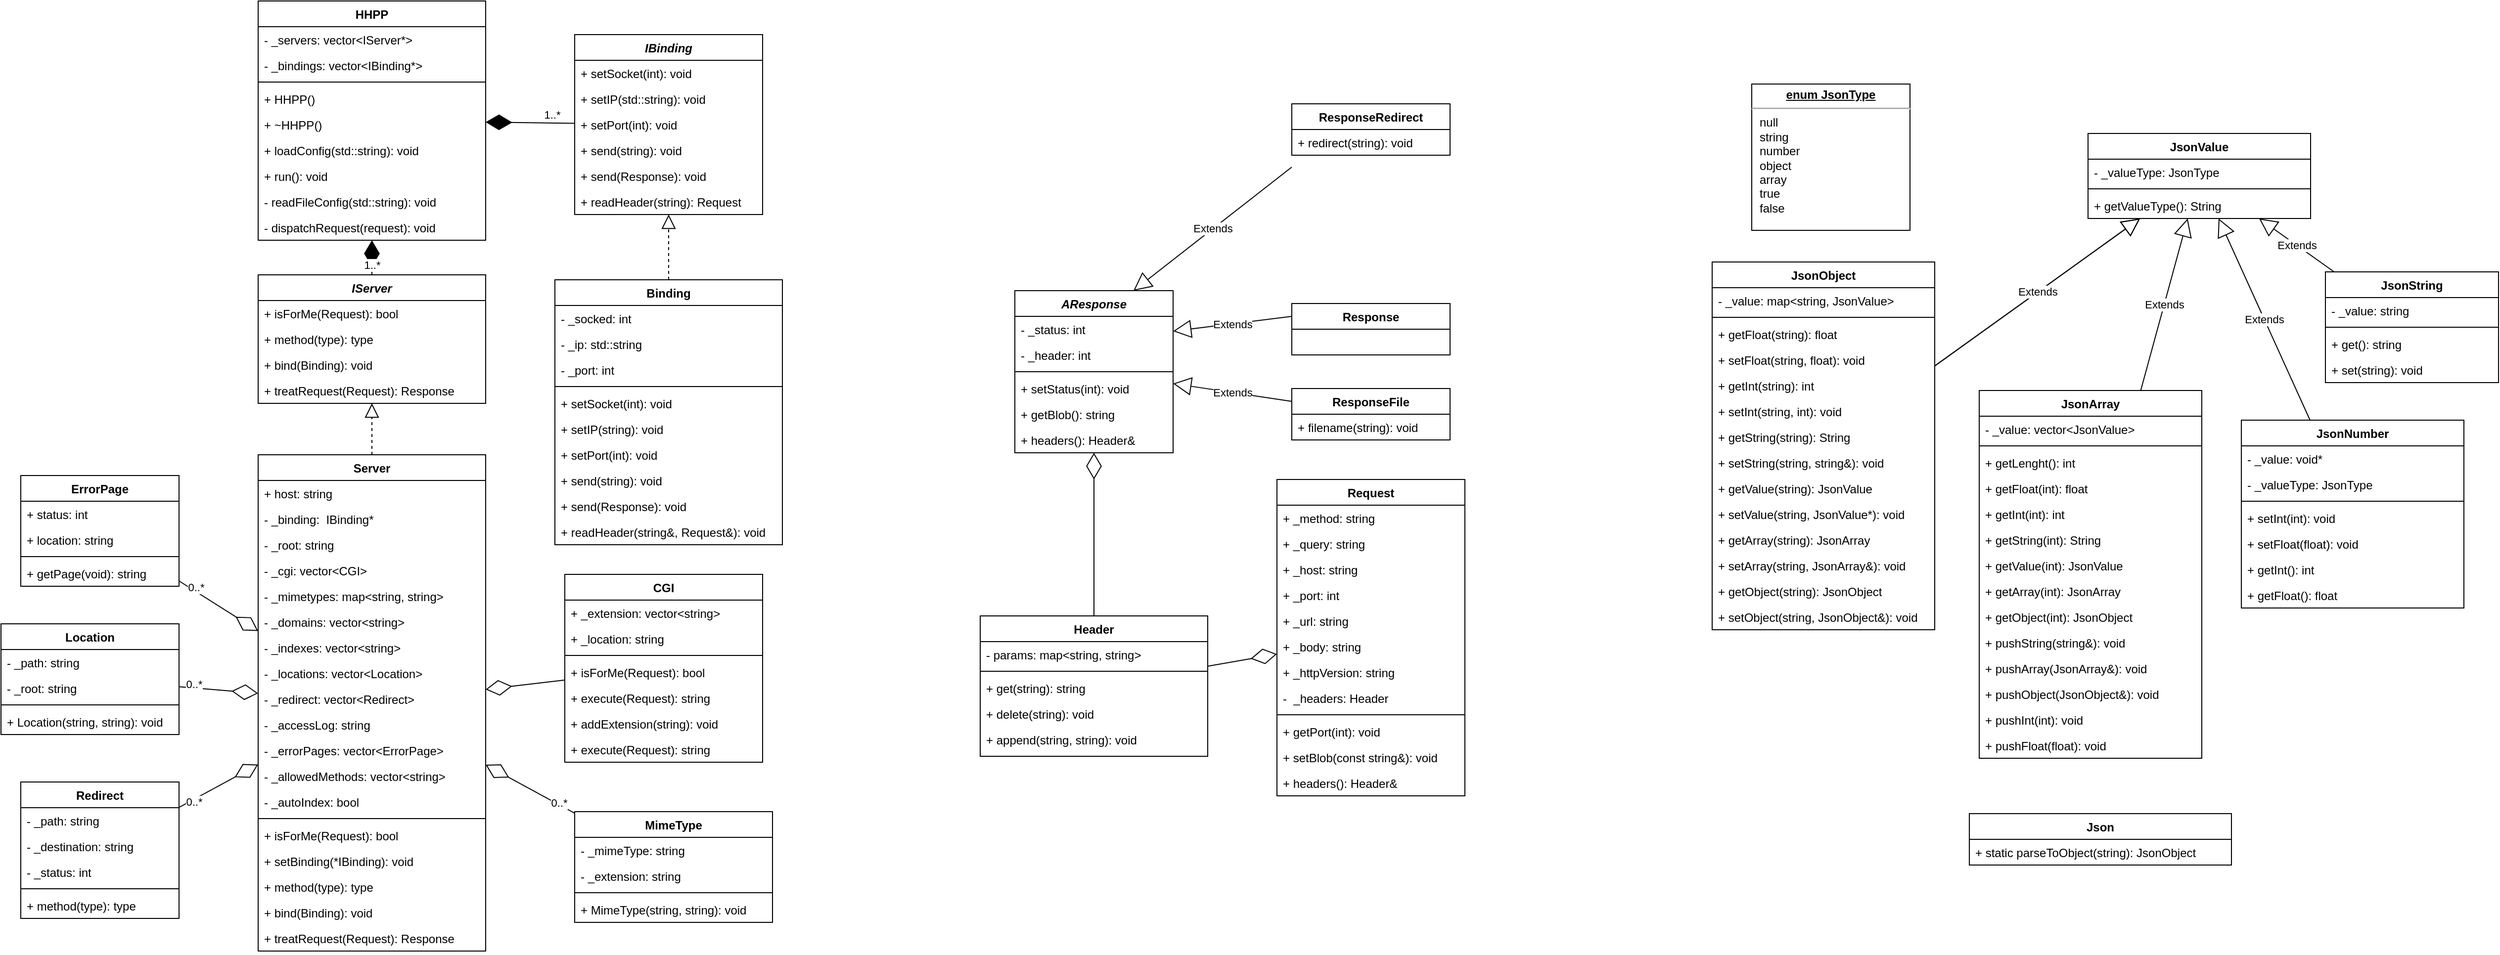 <mxfile version="20.5.3" type="embed"><diagram id="HrwDyQjONiFkZvDO85J4" name="Page-1"><mxGraphModel dx="692" dy="797" grid="1" gridSize="10" guides="1" tooltips="1" connect="1" arrows="1" fold="1" page="1" pageScale="1" pageWidth="850" pageHeight="1100" math="0" shadow="0"><root><mxCell id="0"/><mxCell id="1" parent="0"/><mxCell id="11" value="Request" style="swimlane;fontStyle=1;align=center;verticalAlign=top;childLayout=stackLayout;horizontal=1;startSize=26;horizontalStack=0;resizeParent=1;resizeParentMax=0;resizeLast=0;collapsible=1;marginBottom=0;" parent="1" vertex="1"><mxGeometry x="1300" y="540" width="190" height="320" as="geometry"/></mxCell><mxCell id="12" value="+ _method: string" style="text;strokeColor=none;fillColor=none;align=left;verticalAlign=top;spacingLeft=4;spacingRight=4;overflow=hidden;rotatable=0;points=[[0,0.5],[1,0.5]];portConstraint=eastwest;" parent="11" vertex="1"><mxGeometry y="26" width="190" height="26" as="geometry"/></mxCell><mxCell id="57" value="+ _query: string" style="text;strokeColor=none;fillColor=none;align=left;verticalAlign=top;spacingLeft=4;spacingRight=4;overflow=hidden;rotatable=0;points=[[0,0.5],[1,0.5]];portConstraint=eastwest;" parent="11" vertex="1"><mxGeometry y="52" width="190" height="26" as="geometry"/></mxCell><mxCell id="52" value="+ _host: string" style="text;strokeColor=none;fillColor=none;align=left;verticalAlign=top;spacingLeft=4;spacingRight=4;overflow=hidden;rotatable=0;points=[[0,0.5],[1,0.5]];portConstraint=eastwest;" parent="11" vertex="1"><mxGeometry y="78" width="190" height="26" as="geometry"/></mxCell><mxCell id="55" value="+ _port: int" style="text;strokeColor=none;fillColor=none;align=left;verticalAlign=top;spacingLeft=4;spacingRight=4;overflow=hidden;rotatable=0;points=[[0,0.5],[1,0.5]];portConstraint=eastwest;" parent="11" vertex="1"><mxGeometry y="104" width="190" height="26" as="geometry"/></mxCell><mxCell id="16" value="+ _url: string" style="text;strokeColor=none;fillColor=none;align=left;verticalAlign=top;spacingLeft=4;spacingRight=4;overflow=hidden;rotatable=0;points=[[0,0.5],[1,0.5]];portConstraint=eastwest;" parent="11" vertex="1"><mxGeometry y="130" width="190" height="26" as="geometry"/></mxCell><mxCell id="17" value="+ _body: string" style="text;strokeColor=none;fillColor=none;align=left;verticalAlign=top;spacingLeft=4;spacingRight=4;overflow=hidden;rotatable=0;points=[[0,0.5],[1,0.5]];portConstraint=eastwest;" parent="11" vertex="1"><mxGeometry y="156" width="190" height="26" as="geometry"/></mxCell><mxCell id="18" value="+ _httpVersion: string" style="text;strokeColor=none;fillColor=none;align=left;verticalAlign=top;spacingLeft=4;spacingRight=4;overflow=hidden;rotatable=0;points=[[0,0.5],[1,0.5]];portConstraint=eastwest;" parent="11" vertex="1"><mxGeometry y="182" width="190" height="26" as="geometry"/></mxCell><mxCell id="53" value="-  _headers: Header" style="text;strokeColor=none;fillColor=none;align=left;verticalAlign=top;spacingLeft=4;spacingRight=4;overflow=hidden;rotatable=0;points=[[0,0.5],[1,0.5]];portConstraint=eastwest;" parent="11" vertex="1"><mxGeometry y="208" width="190" height="26" as="geometry"/></mxCell><mxCell id="13" value="" style="line;strokeWidth=1;fillColor=none;align=left;verticalAlign=middle;spacingTop=-1;spacingLeft=3;spacingRight=3;rotatable=0;labelPosition=right;points=[];portConstraint=eastwest;" parent="11" vertex="1"><mxGeometry y="234" width="190" height="8" as="geometry"/></mxCell><mxCell id="185" value="+ getPort(int): void" style="text;strokeColor=none;fillColor=none;align=left;verticalAlign=top;spacingLeft=4;spacingRight=4;overflow=hidden;rotatable=0;points=[[0,0.5],[1,0.5]];portConstraint=eastwest;" parent="11" vertex="1"><mxGeometry y="242" width="190" height="26" as="geometry"/></mxCell><mxCell id="14" value="+ setBlob(const string&amp;): void" style="text;strokeColor=none;fillColor=none;align=left;verticalAlign=top;spacingLeft=4;spacingRight=4;overflow=hidden;rotatable=0;points=[[0,0.5],[1,0.5]];portConstraint=eastwest;" parent="11" vertex="1"><mxGeometry y="268" width="190" height="26" as="geometry"/></mxCell><mxCell id="23" value="+ headers(): Header&amp;" style="text;strokeColor=none;fillColor=none;align=left;verticalAlign=top;spacingLeft=4;spacingRight=4;overflow=hidden;rotatable=0;points=[[0,0.5],[1,0.5]];portConstraint=eastwest;" parent="11" vertex="1"><mxGeometry y="294" width="190" height="26" as="geometry"/></mxCell><mxCell id="19" value="Header" style="swimlane;fontStyle=1;align=center;verticalAlign=top;childLayout=stackLayout;horizontal=1;startSize=26;horizontalStack=0;resizeParent=1;resizeParentMax=0;resizeLast=0;collapsible=1;marginBottom=0;" parent="1" vertex="1"><mxGeometry x="1000" y="678" width="230" height="142" as="geometry"/></mxCell><mxCell id="50" value="- params: map&lt;string, string&gt;" style="text;strokeColor=none;fillColor=none;align=left;verticalAlign=top;spacingLeft=4;spacingRight=4;overflow=hidden;rotatable=0;points=[[0,0.5],[1,0.5]];portConstraint=eastwest;" parent="19" vertex="1"><mxGeometry y="26" width="230" height="26" as="geometry"/></mxCell><mxCell id="49" value="" style="line;strokeWidth=1;fillColor=none;align=left;verticalAlign=middle;spacingTop=-1;spacingLeft=3;spacingRight=3;rotatable=0;labelPosition=right;points=[];portConstraint=eastwest;" parent="19" vertex="1"><mxGeometry y="52" width="230" height="8" as="geometry"/></mxCell><mxCell id="22" value="+ get(string): string" style="text;strokeColor=none;fillColor=none;align=left;verticalAlign=top;spacingLeft=4;spacingRight=4;overflow=hidden;rotatable=0;points=[[0,0.5],[1,0.5]];portConstraint=eastwest;" parent="19" vertex="1"><mxGeometry y="60" width="230" height="26" as="geometry"/></mxCell><mxCell id="26" value="+ delete(string): void" style="text;strokeColor=none;fillColor=none;align=left;verticalAlign=top;spacingLeft=4;spacingRight=4;overflow=hidden;rotatable=0;points=[[0,0.5],[1,0.5]];portConstraint=eastwest;" parent="19" vertex="1"><mxGeometry y="86" width="230" height="26" as="geometry"/></mxCell><mxCell id="24" value="+ append(string, string): void" style="text;strokeColor=none;fillColor=none;align=left;verticalAlign=top;spacingLeft=4;spacingRight=4;overflow=hidden;rotatable=0;points=[[0,0.5],[1,0.5]];portConstraint=eastwest;" parent="19" vertex="1"><mxGeometry y="112" width="230" height="30" as="geometry"/></mxCell><mxCell id="28" value="AResponse" style="swimlane;fontStyle=3;align=center;verticalAlign=top;childLayout=stackLayout;horizontal=1;startSize=26;horizontalStack=0;resizeParent=1;resizeParentMax=0;resizeLast=0;collapsible=1;marginBottom=0;" parent="1" vertex="1"><mxGeometry x="1035" y="349" width="160" height="164" as="geometry"/></mxCell><mxCell id="29" value="- _status: int" style="text;strokeColor=none;fillColor=none;align=left;verticalAlign=top;spacingLeft=4;spacingRight=4;overflow=hidden;rotatable=0;points=[[0,0.5],[1,0.5]];portConstraint=eastwest;" parent="28" vertex="1"><mxGeometry y="26" width="160" height="26" as="geometry"/></mxCell><mxCell id="177" value="- _header: int" style="text;strokeColor=none;fillColor=none;align=left;verticalAlign=top;spacingLeft=4;spacingRight=4;overflow=hidden;rotatable=0;points=[[0,0.5],[1,0.5]];portConstraint=eastwest;" parent="28" vertex="1"><mxGeometry y="52" width="160" height="26" as="geometry"/></mxCell><mxCell id="30" value="" style="line;strokeWidth=1;fillColor=none;align=left;verticalAlign=middle;spacingTop=-1;spacingLeft=3;spacingRight=3;rotatable=0;labelPosition=right;points=[];portConstraint=eastwest;" parent="28" vertex="1"><mxGeometry y="78" width="160" height="8" as="geometry"/></mxCell><mxCell id="67" value="+ setStatus(int): void" style="text;strokeColor=none;fillColor=none;align=left;verticalAlign=top;spacingLeft=4;spacingRight=4;overflow=hidden;rotatable=0;points=[[0,0.5],[1,0.5]];portConstraint=eastwest;" parent="28" vertex="1"><mxGeometry y="86" width="160" height="26" as="geometry"/></mxCell><mxCell id="68" value="+ getBlob(): string" style="text;strokeColor=none;fillColor=none;align=left;verticalAlign=top;spacingLeft=4;spacingRight=4;overflow=hidden;rotatable=0;points=[[0,0.5],[1,0.5]];portConstraint=eastwest;" parent="28" vertex="1"><mxGeometry y="112" width="160" height="26" as="geometry"/></mxCell><mxCell id="72" value="+ headers(): Header&amp;" style="text;strokeColor=none;fillColor=none;align=left;verticalAlign=top;spacingLeft=4;spacingRight=4;overflow=hidden;rotatable=0;points=[[0,0.5],[1,0.5]];portConstraint=eastwest;" parent="28" vertex="1"><mxGeometry y="138" width="160" height="26" as="geometry"/></mxCell><mxCell id="36" value="Server" style="swimlane;fontStyle=1;align=center;verticalAlign=top;childLayout=stackLayout;horizontal=1;startSize=26;horizontalStack=0;resizeParent=1;resizeParentMax=0;resizeLast=0;collapsible=1;marginBottom=0;" parent="1" vertex="1"><mxGeometry x="270" y="515" width="230" height="502" as="geometry"/></mxCell><mxCell id="37" value="+ host: string" style="text;strokeColor=none;fillColor=none;align=left;verticalAlign=top;spacingLeft=4;spacingRight=4;overflow=hidden;rotatable=0;points=[[0,0.5],[1,0.5]];portConstraint=eastwest;" parent="36" vertex="1"><mxGeometry y="26" width="230" height="26" as="geometry"/></mxCell><mxCell id="41" value="- _binding:  IBinding*" style="text;strokeColor=none;fillColor=none;align=left;verticalAlign=top;spacingLeft=4;spacingRight=4;overflow=hidden;rotatable=0;points=[[0,0.5],[1,0.5]];portConstraint=eastwest;" parent="36" vertex="1"><mxGeometry y="52" width="230" height="26" as="geometry"/></mxCell><mxCell id="56" value="- _root: string" style="text;strokeColor=none;fillColor=none;align=left;verticalAlign=top;spacingLeft=4;spacingRight=4;overflow=hidden;rotatable=0;points=[[0,0.5],[1,0.5]];portConstraint=eastwest;" parent="36" vertex="1"><mxGeometry y="78" width="230" height="26" as="geometry"/></mxCell><mxCell id="62" value="- _cgi: vector&lt;CGI&gt;" style="text;strokeColor=none;fillColor=none;align=left;verticalAlign=top;spacingLeft=4;spacingRight=4;overflow=hidden;rotatable=0;points=[[0,0.5],[1,0.5]];portConstraint=eastwest;" parent="36" vertex="1"><mxGeometry y="104" width="230" height="26" as="geometry"/></mxCell><mxCell id="64" value="- _mimetypes: map&lt;string, string&gt;" style="text;strokeColor=none;fillColor=none;align=left;verticalAlign=top;spacingLeft=4;spacingRight=4;overflow=hidden;rotatable=0;points=[[0,0.5],[1,0.5]];portConstraint=eastwest;" parent="36" vertex="1"><mxGeometry y="130" width="230" height="26" as="geometry"/></mxCell><mxCell id="129" value="- _domains: vector&lt;string&gt;" style="text;strokeColor=none;fillColor=none;align=left;verticalAlign=top;spacingLeft=4;spacingRight=4;overflow=hidden;rotatable=0;points=[[0,0.5],[1,0.5]];portConstraint=eastwest;" parent="36" vertex="1"><mxGeometry y="156" width="230" height="26" as="geometry"/></mxCell><mxCell id="65" value="- _indexes: vector&lt;string&gt;" style="text;strokeColor=none;fillColor=none;align=left;verticalAlign=top;spacingLeft=4;spacingRight=4;overflow=hidden;rotatable=0;points=[[0,0.5],[1,0.5]];portConstraint=eastwest;" parent="36" vertex="1"><mxGeometry y="182" width="230" height="26" as="geometry"/></mxCell><mxCell id="145" value="- _locations: vector&lt;Location&gt;" style="text;strokeColor=none;fillColor=none;align=left;verticalAlign=top;spacingLeft=4;spacingRight=4;overflow=hidden;rotatable=0;points=[[0,0.5],[1,0.5]];portConstraint=eastwest;" parent="36" vertex="1"><mxGeometry y="208" width="230" height="26" as="geometry"/></mxCell><mxCell id="154" value="- _redirect: vector&lt;Redirect&gt;" style="text;strokeColor=none;fillColor=none;align=left;verticalAlign=top;spacingLeft=4;spacingRight=4;overflow=hidden;rotatable=0;points=[[0,0.5],[1,0.5]];portConstraint=eastwest;" parent="36" vertex="1"><mxGeometry y="234" width="230" height="26" as="geometry"/></mxCell><mxCell id="157" value="- _accessLog: string" style="text;strokeColor=none;fillColor=none;align=left;verticalAlign=top;spacingLeft=4;spacingRight=4;overflow=hidden;rotatable=0;points=[[0,0.5],[1,0.5]];portConstraint=eastwest;" parent="36" vertex="1"><mxGeometry y="260" width="230" height="26" as="geometry"/></mxCell><mxCell id="164" value="- _errorPages: vector&lt;ErrorPage&gt;" style="text;strokeColor=none;fillColor=none;align=left;verticalAlign=top;spacingLeft=4;spacingRight=4;overflow=hidden;rotatable=0;points=[[0,0.5],[1,0.5]];portConstraint=eastwest;" parent="36" vertex="1"><mxGeometry y="286" width="230" height="26" as="geometry"/></mxCell><mxCell id="321" value="- _allowedMethods: vector&lt;string&gt;" style="text;strokeColor=none;fillColor=none;align=left;verticalAlign=top;spacingLeft=4;spacingRight=4;overflow=hidden;rotatable=0;points=[[0,0.5],[1,0.5]];portConstraint=eastwest;" parent="36" vertex="1"><mxGeometry y="312" width="230" height="26" as="geometry"/></mxCell><mxCell id="167" value="- _autoIndex: bool" style="text;strokeColor=none;fillColor=none;align=left;verticalAlign=top;spacingLeft=4;spacingRight=4;overflow=hidden;rotatable=0;points=[[0,0.5],[1,0.5]];portConstraint=eastwest;" parent="36" vertex="1"><mxGeometry y="338" width="230" height="26" as="geometry"/></mxCell><mxCell id="38" value="" style="line;strokeWidth=1;fillColor=none;align=left;verticalAlign=middle;spacingTop=-1;spacingLeft=3;spacingRight=3;rotatable=0;labelPosition=right;points=[];portConstraint=eastwest;" parent="36" vertex="1"><mxGeometry y="364" width="230" height="8" as="geometry"/></mxCell><mxCell id="39" value="+ isForMe(Request): bool" style="text;strokeColor=none;fillColor=none;align=left;verticalAlign=top;spacingLeft=4;spacingRight=4;overflow=hidden;rotatable=0;points=[[0,0.5],[1,0.5]];portConstraint=eastwest;" parent="36" vertex="1"><mxGeometry y="372" width="230" height="26" as="geometry"/></mxCell><mxCell id="139" value="+ setBinding(*IBinding): void" style="text;strokeColor=none;fillColor=none;align=left;verticalAlign=top;spacingLeft=4;spacingRight=4;overflow=hidden;rotatable=0;points=[[0,0.5],[1,0.5]];portConstraint=eastwest;" parent="36" vertex="1"><mxGeometry y="398" width="230" height="26" as="geometry"/></mxCell><mxCell id="66" value="+ method(type): type" style="text;strokeColor=none;fillColor=none;align=left;verticalAlign=top;spacingLeft=4;spacingRight=4;overflow=hidden;rotatable=0;points=[[0,0.5],[1,0.5]];portConstraint=eastwest;" parent="36" vertex="1"><mxGeometry y="424" width="230" height="26" as="geometry"/></mxCell><mxCell id="46" value="+ bind(Binding): void" style="text;strokeColor=none;fillColor=none;align=left;verticalAlign=top;spacingLeft=4;spacingRight=4;overflow=hidden;rotatable=0;points=[[0,0.5],[1,0.5]];portConstraint=eastwest;" parent="36" vertex="1"><mxGeometry y="450" width="230" height="26" as="geometry"/></mxCell><mxCell id="69" value="+ treatRequest(Request): Response" style="text;strokeColor=none;fillColor=none;align=left;verticalAlign=top;spacingLeft=4;spacingRight=4;overflow=hidden;rotatable=0;points=[[0,0.5],[1,0.5]];portConstraint=eastwest;" parent="36" vertex="1"><mxGeometry y="476" width="230" height="26" as="geometry"/></mxCell><mxCell id="58" value="CGI" style="swimlane;fontStyle=1;align=center;verticalAlign=top;childLayout=stackLayout;horizontal=1;startSize=26;horizontalStack=0;resizeParent=1;resizeParentMax=0;resizeLast=0;collapsible=1;marginBottom=0;" parent="1" vertex="1"><mxGeometry x="580" y="636" width="200" height="190" as="geometry"/></mxCell><mxCell id="59" value="+ _extension: vector&lt;string&gt;" style="text;strokeColor=none;fillColor=none;align=left;verticalAlign=top;spacingLeft=4;spacingRight=4;overflow=hidden;rotatable=0;points=[[0,0.5],[1,0.5]];portConstraint=eastwest;" parent="58" vertex="1"><mxGeometry y="26" width="200" height="26" as="geometry"/></mxCell><mxCell id="63" value="+ _location: string" style="text;strokeColor=none;fillColor=none;align=left;verticalAlign=top;spacingLeft=4;spacingRight=4;overflow=hidden;rotatable=0;points=[[0,0.5],[1,0.5]];portConstraint=eastwest;" parent="58" vertex="1"><mxGeometry y="52" width="200" height="26" as="geometry"/></mxCell><mxCell id="60" value="" style="line;strokeWidth=1;fillColor=none;align=left;verticalAlign=middle;spacingTop=-1;spacingLeft=3;spacingRight=3;rotatable=0;labelPosition=right;points=[];portConstraint=eastwest;" parent="58" vertex="1"><mxGeometry y="78" width="200" height="8" as="geometry"/></mxCell><mxCell id="61" value="+ isForMe(Request): bool" style="text;strokeColor=none;fillColor=none;align=left;verticalAlign=top;spacingLeft=4;spacingRight=4;overflow=hidden;rotatable=0;points=[[0,0.5],[1,0.5]];portConstraint=eastwest;" parent="58" vertex="1"><mxGeometry y="86" width="200" height="26" as="geometry"/></mxCell><mxCell id="138" value="+ execute(Request): string" style="text;strokeColor=none;fillColor=none;align=left;verticalAlign=top;spacingLeft=4;spacingRight=4;overflow=hidden;rotatable=0;points=[[0,0.5],[1,0.5]];portConstraint=eastwest;" parent="58" vertex="1"><mxGeometry y="112" width="200" height="26" as="geometry"/></mxCell><mxCell id="136" value="+ addExtension(string): void" style="text;strokeColor=none;fillColor=none;align=left;verticalAlign=top;spacingLeft=4;spacingRight=4;overflow=hidden;rotatable=0;points=[[0,0.5],[1,0.5]];portConstraint=eastwest;" parent="58" vertex="1"><mxGeometry y="138" width="200" height="26" as="geometry"/></mxCell><mxCell id="137" value="+ execute(Request): string" style="text;strokeColor=none;fillColor=none;align=left;verticalAlign=top;spacingLeft=4;spacingRight=4;overflow=hidden;rotatable=0;points=[[0,0.5],[1,0.5]];portConstraint=eastwest;" parent="58" vertex="1"><mxGeometry y="164" width="200" height="26" as="geometry"/></mxCell><mxCell id="77" value="IBinding" style="swimlane;fontStyle=3;align=center;verticalAlign=top;childLayout=stackLayout;horizontal=1;startSize=26;horizontalStack=0;resizeParent=1;resizeParentMax=0;resizeLast=0;collapsible=1;marginBottom=0;" parent="1" vertex="1"><mxGeometry x="590" y="90" width="190" height="182" as="geometry"/></mxCell><mxCell id="80" value="+ setSocket(int): void" style="text;strokeColor=none;fillColor=none;align=left;verticalAlign=top;spacingLeft=4;spacingRight=4;overflow=hidden;rotatable=0;points=[[0,0.5],[1,0.5]];portConstraint=eastwest;" parent="77" vertex="1"><mxGeometry y="26" width="190" height="26" as="geometry"/></mxCell><mxCell id="122" value="+ setIP(std::string): void" style="text;strokeColor=none;fillColor=none;align=left;verticalAlign=top;spacingLeft=4;spacingRight=4;overflow=hidden;rotatable=0;points=[[0,0.5],[1,0.5]];portConstraint=eastwest;" parent="77" vertex="1"><mxGeometry y="52" width="190" height="26" as="geometry"/></mxCell><mxCell id="123" value="+ setPort(int): void" style="text;strokeColor=none;fillColor=none;align=left;verticalAlign=top;spacingLeft=4;spacingRight=4;overflow=hidden;rotatable=0;points=[[0,0.5],[1,0.5]];portConstraint=eastwest;" parent="77" vertex="1"><mxGeometry y="78" width="190" height="26" as="geometry"/></mxCell><mxCell id="131" value="+ send(string): void" style="text;strokeColor=none;fillColor=none;align=left;verticalAlign=top;spacingLeft=4;spacingRight=4;overflow=hidden;rotatable=0;points=[[0,0.5],[1,0.5]];portConstraint=eastwest;" parent="77" vertex="1"><mxGeometry y="104" width="190" height="26" as="geometry"/></mxCell><mxCell id="134" value="+ send(Response): void" style="text;strokeColor=none;fillColor=none;align=left;verticalAlign=top;spacingLeft=4;spacingRight=4;overflow=hidden;rotatable=0;points=[[0,0.5],[1,0.5]];portConstraint=eastwest;" parent="77" vertex="1"><mxGeometry y="130" width="190" height="26" as="geometry"/></mxCell><mxCell id="132" value="+ readHeader(string): Request" style="text;strokeColor=none;fillColor=none;align=left;verticalAlign=top;spacingLeft=4;spacingRight=4;overflow=hidden;rotatable=0;points=[[0,0.5],[1,0.5]];portConstraint=eastwest;" parent="77" vertex="1"><mxGeometry y="156" width="190" height="26" as="geometry"/></mxCell><mxCell id="81" value="HHPP" style="swimlane;fontStyle=1;align=center;verticalAlign=top;childLayout=stackLayout;horizontal=1;startSize=26;horizontalStack=0;resizeParent=1;resizeParentMax=0;resizeLast=0;collapsible=1;marginBottom=0;" parent="1" vertex="1"><mxGeometry x="270" y="56" width="230" height="242" as="geometry"/></mxCell><mxCell id="82" value="- _servers: vector&lt;IServer*&gt;" style="text;strokeColor=none;fillColor=none;align=left;verticalAlign=top;spacingLeft=4;spacingRight=4;overflow=hidden;rotatable=0;points=[[0,0.5],[1,0.5]];portConstraint=eastwest;" parent="81" vertex="1"><mxGeometry y="26" width="230" height="26" as="geometry"/></mxCell><mxCell id="86" value="- _bindings: vector&lt;IBinding*&gt;" style="text;strokeColor=none;fillColor=none;align=left;verticalAlign=top;spacingLeft=4;spacingRight=4;overflow=hidden;rotatable=0;points=[[0,0.5],[1,0.5]];portConstraint=eastwest;" parent="81" vertex="1"><mxGeometry y="52" width="230" height="26" as="geometry"/></mxCell><mxCell id="83" value="" style="line;strokeWidth=1;fillColor=none;align=left;verticalAlign=middle;spacingTop=-1;spacingLeft=3;spacingRight=3;rotatable=0;labelPosition=right;points=[];portConstraint=eastwest;" parent="81" vertex="1"><mxGeometry y="78" width="230" height="8" as="geometry"/></mxCell><mxCell id="323" value="+ HHPP()" style="text;strokeColor=none;fillColor=none;align=left;verticalAlign=top;spacingLeft=4;spacingRight=4;overflow=hidden;rotatable=0;points=[[0,0.5],[1,0.5]];portConstraint=eastwest;" vertex="1" parent="81"><mxGeometry y="86" width="230" height="26" as="geometry"/></mxCell><mxCell id="322" value="+ ~HHPP()" style="text;strokeColor=none;fillColor=none;align=left;verticalAlign=top;spacingLeft=4;spacingRight=4;overflow=hidden;rotatable=0;points=[[0,0.5],[1,0.5]];portConstraint=eastwest;" vertex="1" parent="81"><mxGeometry y="112" width="230" height="26" as="geometry"/></mxCell><mxCell id="84" value="+ loadConfig(std::string): void" style="text;strokeColor=none;fillColor=none;align=left;verticalAlign=top;spacingLeft=4;spacingRight=4;overflow=hidden;rotatable=0;points=[[0,0.5],[1,0.5]];portConstraint=eastwest;" parent="81" vertex="1"><mxGeometry y="138" width="230" height="26" as="geometry"/></mxCell><mxCell id="85" value="+ run(): void" style="text;strokeColor=none;fillColor=none;align=left;verticalAlign=top;spacingLeft=4;spacingRight=4;overflow=hidden;rotatable=0;points=[[0,0.5],[1,0.5]];portConstraint=eastwest;" parent="81" vertex="1"><mxGeometry y="164" width="230" height="26" as="geometry"/></mxCell><mxCell id="324" value="- readFileConfig(std::string): void" style="text;strokeColor=none;fillColor=none;align=left;verticalAlign=top;spacingLeft=4;spacingRight=4;overflow=hidden;rotatable=0;points=[[0,0.5],[1,0.5]];portConstraint=eastwest;" vertex="1" parent="81"><mxGeometry y="190" width="230" height="26" as="geometry"/></mxCell><mxCell id="127" value="- dispatchRequest(request): void" style="text;strokeColor=none;fillColor=none;align=left;verticalAlign=top;spacingLeft=4;spacingRight=4;overflow=hidden;rotatable=0;points=[[0,0.5],[1,0.5]];portConstraint=eastwest;" parent="81" vertex="1"><mxGeometry y="216" width="230" height="26" as="geometry"/></mxCell><mxCell id="92" value="IServer" style="swimlane;fontStyle=3;align=center;verticalAlign=top;childLayout=stackLayout;horizontal=1;startSize=26;horizontalStack=0;resizeParent=1;resizeParentMax=0;resizeLast=0;collapsible=1;marginBottom=0;" parent="1" vertex="1"><mxGeometry x="270" y="333.0" width="230" height="130" as="geometry"/></mxCell><mxCell id="101" value="+ isForMe(Request): bool" style="text;strokeColor=none;fillColor=none;align=left;verticalAlign=top;spacingLeft=4;spacingRight=4;overflow=hidden;rotatable=0;points=[[0,0.5],[1,0.5]];portConstraint=eastwest;" parent="92" vertex="1"><mxGeometry y="26" width="230" height="26" as="geometry"/></mxCell><mxCell id="102" value="+ method(type): type" style="text;strokeColor=none;fillColor=none;align=left;verticalAlign=top;spacingLeft=4;spacingRight=4;overflow=hidden;rotatable=0;points=[[0,0.5],[1,0.5]];portConstraint=eastwest;" parent="92" vertex="1"><mxGeometry y="52" width="230" height="26" as="geometry"/></mxCell><mxCell id="103" value="+ bind(Binding): void" style="text;strokeColor=none;fillColor=none;align=left;verticalAlign=top;spacingLeft=4;spacingRight=4;overflow=hidden;rotatable=0;points=[[0,0.5],[1,0.5]];portConstraint=eastwest;" parent="92" vertex="1"><mxGeometry y="78" width="230" height="26" as="geometry"/></mxCell><mxCell id="104" value="+ treatRequest(Request): Response" style="text;strokeColor=none;fillColor=none;align=left;verticalAlign=top;spacingLeft=4;spacingRight=4;overflow=hidden;rotatable=0;points=[[0,0.5],[1,0.5]];portConstraint=eastwest;" parent="92" vertex="1"><mxGeometry y="104" width="230" height="26" as="geometry"/></mxCell><mxCell id="107" value="" style="endArrow=diamondThin;endFill=1;endSize=24;html=1;" parent="1" source="92" target="81" edge="1"><mxGeometry width="160" relative="1" as="geometry"><mxPoint x="310" y="360" as="sourcePoint"/><mxPoint x="470" y="360" as="targetPoint"/></mxGeometry></mxCell><mxCell id="108" value="1..*" style="edgeLabel;html=1;align=center;verticalAlign=middle;resizable=0;points=[];" parent="107" vertex="1" connectable="0"><mxGeometry x="-0.439" relative="1" as="geometry"><mxPoint as="offset"/></mxGeometry></mxCell><mxCell id="111" value="" style="endArrow=block;dashed=1;endFill=0;endSize=12;html=1;" parent="1" source="36" target="92" edge="1"><mxGeometry width="160" relative="1" as="geometry"><mxPoint x="320" y="558.17" as="sourcePoint"/><mxPoint x="480" y="558.17" as="targetPoint"/></mxGeometry></mxCell><mxCell id="112" value="" style="endArrow=diamondThin;endFill=1;endSize=24;html=1;" parent="1" source="77" target="81" edge="1"><mxGeometry width="160" relative="1" as="geometry"><mxPoint x="395" y="545" as="sourcePoint"/><mxPoint x="395" y="228.0" as="targetPoint"/><Array as="points"/></mxGeometry></mxCell><mxCell id="113" value="1..*" style="edgeLabel;html=1;align=center;verticalAlign=middle;resizable=0;points=[];" parent="112" vertex="1" connectable="0"><mxGeometry x="-0.439" relative="1" as="geometry"><mxPoint x="2" y="-9" as="offset"/></mxGeometry></mxCell><mxCell id="115" value="Binding" style="swimlane;fontStyle=1;align=center;verticalAlign=top;childLayout=stackLayout;horizontal=1;startSize=26;horizontalStack=0;resizeParent=1;resizeParentMax=0;resizeLast=0;collapsible=1;marginBottom=0;" parent="1" vertex="1"><mxGeometry x="570" y="338" width="230" height="268" as="geometry"/></mxCell><mxCell id="116" value="- _socked: int" style="text;strokeColor=none;fillColor=none;align=left;verticalAlign=top;spacingLeft=4;spacingRight=4;overflow=hidden;rotatable=0;points=[[0,0.5],[1,0.5]];portConstraint=eastwest;" parent="115" vertex="1"><mxGeometry y="26" width="230" height="26" as="geometry"/></mxCell><mxCell id="120" value="- _ip: std::string" style="text;strokeColor=none;fillColor=none;align=left;verticalAlign=top;spacingLeft=4;spacingRight=4;overflow=hidden;rotatable=0;points=[[0,0.5],[1,0.5]];portConstraint=eastwest;" parent="115" vertex="1"><mxGeometry y="52" width="230" height="26" as="geometry"/></mxCell><mxCell id="121" value="- _port: int" style="text;strokeColor=none;fillColor=none;align=left;verticalAlign=top;spacingLeft=4;spacingRight=4;overflow=hidden;rotatable=0;points=[[0,0.5],[1,0.5]];portConstraint=eastwest;" parent="115" vertex="1"><mxGeometry y="78" width="230" height="26" as="geometry"/></mxCell><mxCell id="117" value="" style="line;strokeWidth=1;fillColor=none;align=left;verticalAlign=middle;spacingTop=-1;spacingLeft=3;spacingRight=3;rotatable=0;labelPosition=right;points=[];portConstraint=eastwest;" parent="115" vertex="1"><mxGeometry y="104" width="230" height="8" as="geometry"/></mxCell><mxCell id="118" value="+ setSocket(int): void" style="text;strokeColor=none;fillColor=none;align=left;verticalAlign=top;spacingLeft=4;spacingRight=4;overflow=hidden;rotatable=0;points=[[0,0.5],[1,0.5]];portConstraint=eastwest;" parent="115" vertex="1"><mxGeometry y="112" width="230" height="26" as="geometry"/></mxCell><mxCell id="124" value="+ setIP(string): void" style="text;strokeColor=none;fillColor=none;align=left;verticalAlign=top;spacingLeft=4;spacingRight=4;overflow=hidden;rotatable=0;points=[[0,0.5],[1,0.5]];portConstraint=eastwest;" parent="115" vertex="1"><mxGeometry y="138" width="230" height="26" as="geometry"/></mxCell><mxCell id="125" value="+ setPort(int): void" style="text;strokeColor=none;fillColor=none;align=left;verticalAlign=top;spacingLeft=4;spacingRight=4;overflow=hidden;rotatable=0;points=[[0,0.5],[1,0.5]];portConstraint=eastwest;" parent="115" vertex="1"><mxGeometry y="164" width="230" height="26" as="geometry"/></mxCell><mxCell id="130" value="+ send(string): void" style="text;strokeColor=none;fillColor=none;align=left;verticalAlign=top;spacingLeft=4;spacingRight=4;overflow=hidden;rotatable=0;points=[[0,0.5],[1,0.5]];portConstraint=eastwest;" parent="115" vertex="1"><mxGeometry y="190" width="230" height="26" as="geometry"/></mxCell><mxCell id="135" value="+ send(Response): void" style="text;strokeColor=none;fillColor=none;align=left;verticalAlign=top;spacingLeft=4;spacingRight=4;overflow=hidden;rotatable=0;points=[[0,0.5],[1,0.5]];portConstraint=eastwest;" parent="115" vertex="1"><mxGeometry y="216" width="230" height="26" as="geometry"/></mxCell><mxCell id="133" value="+ readHeader(string&amp;, Request&amp;): void" style="text;strokeColor=none;fillColor=none;align=left;verticalAlign=top;spacingLeft=4;spacingRight=4;overflow=hidden;rotatable=0;points=[[0,0.5],[1,0.5]];portConstraint=eastwest;" parent="115" vertex="1"><mxGeometry y="242" width="230" height="26" as="geometry"/></mxCell><mxCell id="126" value="" style="endArrow=block;dashed=1;endFill=0;endSize=12;html=1;" parent="1" source="115" target="77" edge="1"><mxGeometry width="160" relative="1" as="geometry"><mxPoint x="560" y="460" as="sourcePoint"/><mxPoint x="720" y="460" as="targetPoint"/></mxGeometry></mxCell><mxCell id="140" value="Location" style="swimlane;fontStyle=1;align=center;verticalAlign=top;childLayout=stackLayout;horizontal=1;startSize=26;horizontalStack=0;resizeParent=1;resizeParentMax=0;resizeLast=0;collapsible=1;marginBottom=0;" parent="1" vertex="1"><mxGeometry x="10" y="686" width="180" height="112" as="geometry"/></mxCell><mxCell id="141" value="- _path: string" style="text;strokeColor=none;fillColor=none;align=left;verticalAlign=top;spacingLeft=4;spacingRight=4;overflow=hidden;rotatable=0;points=[[0,0.5],[1,0.5]];portConstraint=eastwest;" parent="140" vertex="1"><mxGeometry y="26" width="180" height="26" as="geometry"/></mxCell><mxCell id="144" value="- _root: string" style="text;strokeColor=none;fillColor=none;align=left;verticalAlign=top;spacingLeft=4;spacingRight=4;overflow=hidden;rotatable=0;points=[[0,0.5],[1,0.5]];portConstraint=eastwest;" parent="140" vertex="1"><mxGeometry y="52" width="180" height="26" as="geometry"/></mxCell><mxCell id="142" value="" style="line;strokeWidth=1;fillColor=none;align=left;verticalAlign=middle;spacingTop=-1;spacingLeft=3;spacingRight=3;rotatable=0;labelPosition=right;points=[];portConstraint=eastwest;" parent="140" vertex="1"><mxGeometry y="78" width="180" height="8" as="geometry"/></mxCell><mxCell id="143" value="+ Location(string, string): void" style="text;strokeColor=none;fillColor=none;align=left;verticalAlign=top;spacingLeft=4;spacingRight=4;overflow=hidden;rotatable=0;points=[[0,0.5],[1,0.5]];portConstraint=eastwest;" parent="140" vertex="1"><mxGeometry y="86" width="180" height="26" as="geometry"/></mxCell><mxCell id="146" value="0..*" style="endArrow=diamondThin;endFill=0;endSize=24;html=1;" parent="1" source="140" target="36" edge="1"><mxGeometry x="-0.631" y="4" width="160" relative="1" as="geometry"><mxPoint x="30" y="770" as="sourcePoint"/><mxPoint x="190" y="770" as="targetPoint"/><mxPoint as="offset"/></mxGeometry></mxCell><mxCell id="147" value="" style="endArrow=diamondThin;endFill=0;endSize=24;html=1;" parent="1" source="19" target="11" edge="1"><mxGeometry width="160" relative="1" as="geometry"><mxPoint x="1600" y="1382" as="sourcePoint"/><mxPoint x="1760" y="1382" as="targetPoint"/></mxGeometry></mxCell><mxCell id="148" value="Redirect" style="swimlane;fontStyle=1;align=center;verticalAlign=top;childLayout=stackLayout;horizontal=1;startSize=26;horizontalStack=0;resizeParent=1;resizeParentMax=0;resizeLast=0;collapsible=1;marginBottom=0;" parent="1" vertex="1"><mxGeometry x="30" y="846" width="160" height="138" as="geometry"/></mxCell><mxCell id="149" value="- _path: string" style="text;strokeColor=none;fillColor=none;align=left;verticalAlign=top;spacingLeft=4;spacingRight=4;overflow=hidden;rotatable=0;points=[[0,0.5],[1,0.5]];portConstraint=eastwest;" parent="148" vertex="1"><mxGeometry y="26" width="160" height="26" as="geometry"/></mxCell><mxCell id="152" value="- _destination: string" style="text;strokeColor=none;fillColor=none;align=left;verticalAlign=top;spacingLeft=4;spacingRight=4;overflow=hidden;rotatable=0;points=[[0,0.5],[1,0.5]];portConstraint=eastwest;" parent="148" vertex="1"><mxGeometry y="52" width="160" height="26" as="geometry"/></mxCell><mxCell id="156" value="- _status: int" style="text;strokeColor=none;fillColor=none;align=left;verticalAlign=top;spacingLeft=4;spacingRight=4;overflow=hidden;rotatable=0;points=[[0,0.5],[1,0.5]];portConstraint=eastwest;" parent="148" vertex="1"><mxGeometry y="78" width="160" height="26" as="geometry"/></mxCell><mxCell id="150" value="" style="line;strokeWidth=1;fillColor=none;align=left;verticalAlign=middle;spacingTop=-1;spacingLeft=3;spacingRight=3;rotatable=0;labelPosition=right;points=[];portConstraint=eastwest;" parent="148" vertex="1"><mxGeometry y="104" width="160" height="8" as="geometry"/></mxCell><mxCell id="151" value="+ method(type): type" style="text;strokeColor=none;fillColor=none;align=left;verticalAlign=top;spacingLeft=4;spacingRight=4;overflow=hidden;rotatable=0;points=[[0,0.5],[1,0.5]];portConstraint=eastwest;" parent="148" vertex="1"><mxGeometry y="112" width="160" height="26" as="geometry"/></mxCell><mxCell id="153" value="0..*" style="endArrow=diamondThin;endFill=0;endSize=24;html=1;" parent="1" source="148" target="36" edge="1"><mxGeometry x="-0.632" y="-2" width="160" relative="1" as="geometry"><mxPoint x="-50" y="540" as="sourcePoint"/><mxPoint x="110" y="540" as="targetPoint"/><mxPoint as="offset"/></mxGeometry></mxCell><mxCell id="160" value="ErrorPage" style="swimlane;fontStyle=1;align=center;verticalAlign=top;childLayout=stackLayout;horizontal=1;startSize=26;horizontalStack=0;resizeParent=1;resizeParentMax=0;resizeLast=0;collapsible=1;marginBottom=0;" parent="1" vertex="1"><mxGeometry x="30" y="536" width="160" height="112" as="geometry"/></mxCell><mxCell id="161" value="+ status: int" style="text;strokeColor=none;fillColor=none;align=left;verticalAlign=top;spacingLeft=4;spacingRight=4;overflow=hidden;rotatable=0;points=[[0,0.5],[1,0.5]];portConstraint=eastwest;" parent="160" vertex="1"><mxGeometry y="26" width="160" height="26" as="geometry"/></mxCell><mxCell id="169" value="+ location: string" style="text;strokeColor=none;fillColor=none;align=left;verticalAlign=top;spacingLeft=4;spacingRight=4;overflow=hidden;rotatable=0;points=[[0,0.5],[1,0.5]];portConstraint=eastwest;" parent="160" vertex="1"><mxGeometry y="52" width="160" height="26" as="geometry"/></mxCell><mxCell id="162" value="" style="line;strokeWidth=1;fillColor=none;align=left;verticalAlign=middle;spacingTop=-1;spacingLeft=3;spacingRight=3;rotatable=0;labelPosition=right;points=[];portConstraint=eastwest;" parent="160" vertex="1"><mxGeometry y="78" width="160" height="8" as="geometry"/></mxCell><mxCell id="163" value="+ getPage(void): string" style="text;strokeColor=none;fillColor=none;align=left;verticalAlign=top;spacingLeft=4;spacingRight=4;overflow=hidden;rotatable=0;points=[[0,0.5],[1,0.5]];portConstraint=eastwest;" parent="160" vertex="1"><mxGeometry y="86" width="160" height="26" as="geometry"/></mxCell><mxCell id="168" value="" style="endArrow=diamondThin;endFill=0;endSize=24;html=1;" parent="1" source="58" target="36" edge="1"><mxGeometry width="160" relative="1" as="geometry"><mxPoint x="50" y="630" as="sourcePoint"/><mxPoint x="210" y="630" as="targetPoint"/></mxGeometry></mxCell><mxCell id="170" value="0..*" style="endArrow=diamondThin;endFill=0;endSize=24;html=1;" parent="1" source="160" target="36" edge="1"><mxGeometry x="-0.631" y="4" width="160" relative="1" as="geometry"><mxPoint x="200.0" y="814.764" as="sourcePoint"/><mxPoint x="280" y="793.527" as="targetPoint"/><mxPoint as="offset"/></mxGeometry></mxCell><mxCell id="171" value="MimeType" style="swimlane;fontStyle=1;align=center;verticalAlign=top;childLayout=stackLayout;horizontal=1;startSize=26;horizontalStack=0;resizeParent=1;resizeParentMax=0;resizeLast=0;collapsible=1;marginBottom=0;" parent="1" vertex="1"><mxGeometry x="590" y="876" width="200" height="112" as="geometry"/></mxCell><mxCell id="172" value="- _mimeType: string" style="text;strokeColor=none;fillColor=none;align=left;verticalAlign=top;spacingLeft=4;spacingRight=4;overflow=hidden;rotatable=0;points=[[0,0.5],[1,0.5]];portConstraint=eastwest;" parent="171" vertex="1"><mxGeometry y="26" width="200" height="26" as="geometry"/></mxCell><mxCell id="175" value="- _extension: string" style="text;strokeColor=none;fillColor=none;align=left;verticalAlign=top;spacingLeft=4;spacingRight=4;overflow=hidden;rotatable=0;points=[[0,0.5],[1,0.5]];portConstraint=eastwest;" parent="171" vertex="1"><mxGeometry y="52" width="200" height="26" as="geometry"/></mxCell><mxCell id="173" value="" style="line;strokeWidth=1;fillColor=none;align=left;verticalAlign=middle;spacingTop=-1;spacingLeft=3;spacingRight=3;rotatable=0;labelPosition=right;points=[];portConstraint=eastwest;" parent="171" vertex="1"><mxGeometry y="78" width="200" height="8" as="geometry"/></mxCell><mxCell id="174" value="+ MimeType(string, string): void" style="text;strokeColor=none;fillColor=none;align=left;verticalAlign=top;spacingLeft=4;spacingRight=4;overflow=hidden;rotatable=0;points=[[0,0.5],[1,0.5]];portConstraint=eastwest;" parent="171" vertex="1"><mxGeometry y="86" width="200" height="26" as="geometry"/></mxCell><mxCell id="176" value="0..*" style="endArrow=diamondThin;endFill=0;endSize=24;html=1;" parent="1" source="171" target="36" edge="1"><mxGeometry x="-0.632" y="-2" width="160" relative="1" as="geometry"><mxPoint x="197.134" y="940" as="sourcePoint"/><mxPoint x="280" y="865.873" as="targetPoint"/><mxPoint as="offset"/></mxGeometry></mxCell><mxCell id="184" value="" style="endArrow=diamondThin;endFill=0;endSize=24;html=1;" parent="1" source="19" target="28" edge="1"><mxGeometry width="160" relative="1" as="geometry"><mxPoint x="1170" y="425" as="sourcePoint"/><mxPoint x="1230" y="372" as="targetPoint"/></mxGeometry></mxCell><mxCell id="186" value="ResponseRedirect" style="swimlane;fontStyle=1;align=center;verticalAlign=top;childLayout=stackLayout;horizontal=1;startSize=26;horizontalStack=0;resizeParent=1;resizeParentMax=0;resizeLast=0;collapsible=1;marginBottom=0;" parent="1" vertex="1"><mxGeometry x="1315" y="160" width="160" height="52" as="geometry"/></mxCell><mxCell id="190" value="+ redirect(string): void" style="text;strokeColor=none;fillColor=none;align=left;verticalAlign=top;spacingLeft=4;spacingRight=4;overflow=hidden;rotatable=0;points=[[0,0.5],[1,0.5]];portConstraint=eastwest;" parent="186" vertex="1"><mxGeometry y="26" width="160" height="26" as="geometry"/></mxCell><mxCell id="195" value="Response" style="swimlane;fontStyle=1;align=center;verticalAlign=top;childLayout=stackLayout;horizontal=1;startSize=26;horizontalStack=0;resizeParent=1;resizeParentMax=0;resizeLast=0;collapsible=1;marginBottom=0;" parent="1" vertex="1"><mxGeometry x="1315" y="362" width="160" height="52" as="geometry"/></mxCell><mxCell id="204" value="Extends" style="endArrow=block;endSize=16;endFill=0;html=1;exitX=0;exitY=0.5;exitDx=0;exitDy=0;entryX=0.75;entryY=0;entryDx=0;entryDy=0;" parent="1" target="28" edge="1"><mxGeometry width="160" relative="1" as="geometry"><mxPoint x="1315" y="224" as="sourcePoint"/><mxPoint x="1020" y="422" as="targetPoint"/></mxGeometry></mxCell><mxCell id="205" value="Extends" style="endArrow=block;endSize=16;endFill=0;html=1;exitX=0;exitY=0.25;exitDx=0;exitDy=0;entryX=1;entryY=0.25;entryDx=0;entryDy=0;" parent="1" source="195" target="28" edge="1"><mxGeometry width="160" relative="1" as="geometry"><mxPoint x="1230" y="532" as="sourcePoint"/><mxPoint x="1260" y="352" as="targetPoint"/></mxGeometry></mxCell><mxCell id="206" value="ResponseFile" style="swimlane;fontStyle=1;align=center;verticalAlign=top;childLayout=stackLayout;horizontal=1;startSize=26;horizontalStack=0;resizeParent=1;resizeParentMax=0;resizeLast=0;collapsible=1;marginBottom=0;" parent="1" vertex="1"><mxGeometry x="1315" y="448" width="160" height="52" as="geometry"/></mxCell><mxCell id="207" value="+ filename(string): void" style="text;strokeColor=none;fillColor=none;align=left;verticalAlign=top;spacingLeft=4;spacingRight=4;overflow=hidden;rotatable=0;points=[[0,0.5],[1,0.5]];portConstraint=eastwest;" parent="206" vertex="1"><mxGeometry y="26" width="160" height="26" as="geometry"/></mxCell><mxCell id="208" value="Extends" style="endArrow=block;endSize=16;endFill=0;html=1;exitX=0;exitY=0.25;exitDx=0;exitDy=0;" parent="1" source="206" target="28" edge="1"><mxGeometry width="160" relative="1" as="geometry"><mxPoint x="1325.0" y="385" as="sourcePoint"/><mxPoint x="1205.0" y="400.0" as="targetPoint"/></mxGeometry></mxCell><mxCell id="221" value="JsonNumber" style="swimlane;fontStyle=1;align=center;verticalAlign=top;childLayout=stackLayout;horizontal=1;startSize=26;horizontalStack=0;resizeParent=1;resizeParentMax=0;resizeLast=0;collapsible=1;marginBottom=0;" parent="1" vertex="1"><mxGeometry x="2275" y="480" width="225" height="190" as="geometry"/></mxCell><mxCell id="222" value="- _value: void*" style="text;strokeColor=none;fillColor=none;align=left;verticalAlign=top;spacingLeft=4;spacingRight=4;overflow=hidden;rotatable=0;points=[[0,0.5],[1,0.5]];portConstraint=eastwest;" parent="221" vertex="1"><mxGeometry y="26" width="225" height="26" as="geometry"/></mxCell><mxCell id="243" value="- _valueType: JsonType" style="text;strokeColor=none;fillColor=none;align=left;verticalAlign=top;spacingLeft=4;spacingRight=4;overflow=hidden;rotatable=0;points=[[0,0.5],[1,0.5]];portConstraint=eastwest;" parent="221" vertex="1"><mxGeometry y="52" width="225" height="26" as="geometry"/></mxCell><mxCell id="223" value="" style="line;strokeWidth=1;fillColor=none;align=left;verticalAlign=middle;spacingTop=-1;spacingLeft=3;spacingRight=3;rotatable=0;labelPosition=right;points=[];portConstraint=eastwest;" parent="221" vertex="1"><mxGeometry y="78" width="225" height="8" as="geometry"/></mxCell><mxCell id="247" value="+ setInt(int): void" style="text;strokeColor=none;fillColor=none;align=left;verticalAlign=top;spacingLeft=4;spacingRight=4;overflow=hidden;rotatable=0;points=[[0,0.5],[1,0.5]];portConstraint=eastwest;" parent="221" vertex="1"><mxGeometry y="86" width="225" height="26" as="geometry"/></mxCell><mxCell id="248" value="+ setFloat(float): void" style="text;strokeColor=none;fillColor=none;align=left;verticalAlign=top;spacingLeft=4;spacingRight=4;overflow=hidden;rotatable=0;points=[[0,0.5],[1,0.5]];portConstraint=eastwest;" parent="221" vertex="1"><mxGeometry y="112" width="225" height="26" as="geometry"/></mxCell><mxCell id="228" value="+ getInt(): int" style="text;strokeColor=none;fillColor=none;align=left;verticalAlign=top;spacingLeft=4;spacingRight=4;overflow=hidden;rotatable=0;points=[[0,0.5],[1,0.5]];portConstraint=eastwest;" parent="221" vertex="1"><mxGeometry y="138" width="225" height="26" as="geometry"/></mxCell><mxCell id="229" value="+ getFloat(): float" style="text;strokeColor=none;fillColor=none;align=left;verticalAlign=top;spacingLeft=4;spacingRight=4;overflow=hidden;rotatable=0;points=[[0,0.5],[1,0.5]];portConstraint=eastwest;" parent="221" vertex="1"><mxGeometry y="164" width="225" height="26" as="geometry"/></mxCell><mxCell id="244" value="&lt;p style=&quot;margin: 0px ; margin-top: 4px ; text-align: center ; text-decoration: underline&quot;&gt;&lt;b&gt;enum JsonType&lt;/b&gt;&lt;/p&gt;&lt;hr&gt;&lt;p style=&quot;margin: 0px ; margin-left: 8px&quot;&gt;null&lt;/p&gt;&lt;p style=&quot;margin: 0px ; margin-left: 8px&quot;&gt;string&lt;/p&gt;&lt;p style=&quot;margin: 0px ; margin-left: 8px&quot;&gt;number&lt;/p&gt;&lt;p style=&quot;margin: 0px ; margin-left: 8px&quot;&gt;object&lt;/p&gt;&lt;p style=&quot;margin: 0px ; margin-left: 8px&quot;&gt;array&lt;/p&gt;&lt;p style=&quot;margin: 0px ; margin-left: 8px&quot;&gt;true&lt;br&gt;&lt;/p&gt;&lt;p style=&quot;margin: 0px ; margin-left: 8px&quot;&gt;false&lt;/p&gt;" style="verticalAlign=top;align=left;overflow=fill;fontSize=12;fontFamily=Helvetica;html=1;strokeColor=default;" parent="1" vertex="1"><mxGeometry x="1780" y="140" width="160" height="148" as="geometry"/></mxCell><mxCell id="249" value="JsonValue" style="swimlane;fontStyle=1;align=center;verticalAlign=top;childLayout=stackLayout;horizontal=1;startSize=26;horizontalStack=0;resizeParent=1;resizeParentMax=0;resizeLast=0;collapsible=1;marginBottom=0;" parent="1" vertex="1"><mxGeometry x="2120" y="190" width="225" height="86" as="geometry"/></mxCell><mxCell id="251" value="- _valueType: JsonType" style="text;strokeColor=none;fillColor=none;align=left;verticalAlign=top;spacingLeft=4;spacingRight=4;overflow=hidden;rotatable=0;points=[[0,0.5],[1,0.5]];portConstraint=eastwest;" parent="249" vertex="1"><mxGeometry y="26" width="225" height="26" as="geometry"/></mxCell><mxCell id="252" value="" style="line;strokeWidth=1;fillColor=none;align=left;verticalAlign=middle;spacingTop=-1;spacingLeft=3;spacingRight=3;rotatable=0;labelPosition=right;points=[];portConstraint=eastwest;" parent="249" vertex="1"><mxGeometry y="52" width="225" height="8" as="geometry"/></mxCell><mxCell id="261" value="+ getValueType(): String" style="text;strokeColor=none;fillColor=none;align=left;verticalAlign=top;spacingLeft=4;spacingRight=4;overflow=hidden;rotatable=0;points=[[0,0.5],[1,0.5]];portConstraint=eastwest;" parent="249" vertex="1"><mxGeometry y="60" width="225" height="26" as="geometry"/></mxCell><mxCell id="264" value="JsonString" style="swimlane;fontStyle=1;align=center;verticalAlign=top;childLayout=stackLayout;horizontal=1;startSize=26;horizontalStack=0;resizeParent=1;resizeParentMax=0;resizeLast=0;collapsible=1;marginBottom=0;" parent="1" vertex="1"><mxGeometry x="2360" y="330" width="175" height="112" as="geometry"/></mxCell><mxCell id="265" value="- _value: string" style="text;strokeColor=none;fillColor=none;align=left;verticalAlign=top;spacingLeft=4;spacingRight=4;overflow=hidden;rotatable=0;points=[[0,0.5],[1,0.5]];portConstraint=eastwest;" parent="264" vertex="1"><mxGeometry y="26" width="175" height="26" as="geometry"/></mxCell><mxCell id="267" value="" style="line;strokeWidth=1;fillColor=none;align=left;verticalAlign=middle;spacingTop=-1;spacingLeft=3;spacingRight=3;rotatable=0;labelPosition=right;points=[];portConstraint=eastwest;" parent="264" vertex="1"><mxGeometry y="52" width="175" height="8" as="geometry"/></mxCell><mxCell id="268" value="+ get(): string" style="text;strokeColor=none;fillColor=none;align=left;verticalAlign=top;spacingLeft=4;spacingRight=4;overflow=hidden;rotatable=0;points=[[0,0.5],[1,0.5]];portConstraint=eastwest;" parent="264" vertex="1"><mxGeometry y="60" width="175" height="26" as="geometry"/></mxCell><mxCell id="269" value="+ set(string): void" style="text;strokeColor=none;fillColor=none;align=left;verticalAlign=top;spacingLeft=4;spacingRight=4;overflow=hidden;rotatable=0;points=[[0,0.5],[1,0.5]];portConstraint=eastwest;" parent="264" vertex="1"><mxGeometry y="86" width="175" height="26" as="geometry"/></mxCell><mxCell id="279" value="Extends" style="endArrow=block;endSize=16;endFill=0;html=1;" parent="1" source="264" target="249" edge="1"><mxGeometry width="160" relative="1" as="geometry"><mxPoint x="2100" y="340" as="sourcePoint"/><mxPoint x="2260" y="340" as="targetPoint"/></mxGeometry></mxCell><mxCell id="280" value="Extends" style="endArrow=block;endSize=16;endFill=0;html=1;" parent="1" source="221" target="249" edge="1"><mxGeometry width="160" relative="1" as="geometry"><mxPoint x="2340" y="390" as="sourcePoint"/><mxPoint x="2500" y="390" as="targetPoint"/></mxGeometry></mxCell><mxCell id="281" value="Extends" style="endArrow=block;endSize=16;endFill=0;html=1;startArrow=none;" parent="1" source="7" target="249" edge="1"><mxGeometry width="160" relative="1" as="geometry"><mxPoint x="1999.995" y="390" as="sourcePoint"/><mxPoint x="2051.506" y="211" as="targetPoint"/></mxGeometry></mxCell><mxCell id="282" value="Extends" style="endArrow=block;endSize=16;endFill=0;html=1;" parent="1" source="7" target="249" edge="1"><mxGeometry width="160" relative="1" as="geometry"><mxPoint x="1936.35" y="400" as="sourcePoint"/><mxPoint x="2158.65" y="286" as="targetPoint"/></mxGeometry></mxCell><mxCell id="283" value="Json" style="swimlane;fontStyle=1;align=center;verticalAlign=top;childLayout=stackLayout;horizontal=1;startSize=26;horizontalStack=0;resizeParent=1;resizeParentMax=0;resizeLast=0;collapsible=1;marginBottom=0;" parent="1" vertex="1"><mxGeometry x="2000" y="878" width="265" height="52" as="geometry"/></mxCell><mxCell id="286" value="+ static parseToObject(string): JsonObject" style="text;strokeColor=none;fillColor=none;align=left;verticalAlign=top;spacingLeft=4;spacingRight=4;overflow=hidden;rotatable=0;points=[[0,0.5],[1,0.5]];portConstraint=eastwest;" parent="283" vertex="1"><mxGeometry y="26" width="265" height="26" as="geometry"/></mxCell><mxCell id="300" value="JsonArray" style="swimlane;fontStyle=1;align=center;verticalAlign=top;childLayout=stackLayout;horizontal=1;startSize=26;horizontalStack=0;resizeParent=1;resizeParentMax=0;resizeLast=0;collapsible=1;marginBottom=0;" parent="1" vertex="1"><mxGeometry x="2010" y="450" width="225" height="372" as="geometry"/></mxCell><mxCell id="302" value="- _value: vector&lt;JsonValue&gt;" style="text;strokeColor=none;fillColor=none;align=left;verticalAlign=top;spacingLeft=4;spacingRight=4;overflow=hidden;rotatable=0;points=[[0,0.5],[1,0.5]];portConstraint=eastwest;" parent="300" vertex="1"><mxGeometry y="26" width="225" height="26" as="geometry"/></mxCell><mxCell id="303" value="" style="line;strokeWidth=1;fillColor=none;align=left;verticalAlign=middle;spacingTop=-1;spacingLeft=3;spacingRight=3;rotatable=0;labelPosition=right;points=[];portConstraint=eastwest;" parent="300" vertex="1"><mxGeometry y="52" width="225" height="8" as="geometry"/></mxCell><mxCell id="319" value="+ getLenght(): int" style="text;strokeColor=none;fillColor=none;align=left;verticalAlign=top;spacingLeft=4;spacingRight=4;overflow=hidden;rotatable=0;points=[[0,0.5],[1,0.5]];portConstraint=eastwest;" parent="300" vertex="1"><mxGeometry y="60" width="225" height="26" as="geometry"/></mxCell><mxCell id="305" value="+ getFloat(int): float" style="text;strokeColor=none;fillColor=none;align=left;verticalAlign=top;spacingLeft=4;spacingRight=4;overflow=hidden;rotatable=0;points=[[0,0.5],[1,0.5]];portConstraint=eastwest;" parent="300" vertex="1"><mxGeometry y="86" width="225" height="26" as="geometry"/></mxCell><mxCell id="307" value="+ getInt(int): int" style="text;strokeColor=none;fillColor=none;align=left;verticalAlign=top;spacingLeft=4;spacingRight=4;overflow=hidden;rotatable=0;points=[[0,0.5],[1,0.5]];portConstraint=eastwest;" parent="300" vertex="1"><mxGeometry y="112" width="225" height="26" as="geometry"/></mxCell><mxCell id="309" value="+ getString(int): String" style="text;strokeColor=none;fillColor=none;align=left;verticalAlign=top;spacingLeft=4;spacingRight=4;overflow=hidden;rotatable=0;points=[[0,0.5],[1,0.5]];portConstraint=eastwest;" parent="300" vertex="1"><mxGeometry y="138" width="225" height="26" as="geometry"/></mxCell><mxCell id="311" value="+ getValue(int): JsonValue" style="text;strokeColor=none;fillColor=none;align=left;verticalAlign=top;spacingLeft=4;spacingRight=4;overflow=hidden;rotatable=0;points=[[0,0.5],[1,0.5]];portConstraint=eastwest;" parent="300" vertex="1"><mxGeometry y="164" width="225" height="26" as="geometry"/></mxCell><mxCell id="313" value="+ getArray(int): JsonArray" style="text;strokeColor=none;fillColor=none;align=left;verticalAlign=top;spacingLeft=4;spacingRight=4;overflow=hidden;rotatable=0;points=[[0,0.5],[1,0.5]];portConstraint=eastwest;" parent="300" vertex="1"><mxGeometry y="190" width="225" height="26" as="geometry"/></mxCell><mxCell id="315" value="+ getObject(int): JsonObject" style="text;strokeColor=none;fillColor=none;align=left;verticalAlign=top;spacingLeft=4;spacingRight=4;overflow=hidden;rotatable=0;points=[[0,0.5],[1,0.5]];portConstraint=eastwest;" parent="300" vertex="1"><mxGeometry y="216" width="225" height="26" as="geometry"/></mxCell><mxCell id="310" value="+ pushString(string&amp;): void" style="text;strokeColor=none;fillColor=none;align=left;verticalAlign=top;spacingLeft=4;spacingRight=4;overflow=hidden;rotatable=0;points=[[0,0.5],[1,0.5]];portConstraint=eastwest;" parent="300" vertex="1"><mxGeometry y="242" width="225" height="26" as="geometry"/></mxCell><mxCell id="314" value="+ pushArray(JsonArray&amp;): void" style="text;strokeColor=none;fillColor=none;align=left;verticalAlign=top;spacingLeft=4;spacingRight=4;overflow=hidden;rotatable=0;points=[[0,0.5],[1,0.5]];portConstraint=eastwest;" parent="300" vertex="1"><mxGeometry y="268" width="225" height="26" as="geometry"/></mxCell><mxCell id="316" value="+ pushObject(JsonObject&amp;): void" style="text;strokeColor=none;fillColor=none;align=left;verticalAlign=top;spacingLeft=4;spacingRight=4;overflow=hidden;rotatable=0;points=[[0,0.5],[1,0.5]];portConstraint=eastwest;" parent="300" vertex="1"><mxGeometry y="294" width="225" height="26" as="geometry"/></mxCell><mxCell id="308" value="+ pushInt(int): void" style="text;strokeColor=none;fillColor=none;align=left;verticalAlign=top;spacingLeft=4;spacingRight=4;overflow=hidden;rotatable=0;points=[[0,0.5],[1,0.5]];portConstraint=eastwest;" parent="300" vertex="1"><mxGeometry y="320" width="225" height="26" as="geometry"/></mxCell><mxCell id="320" value="+ pushFloat(float): void" style="text;strokeColor=none;fillColor=none;align=left;verticalAlign=top;spacingLeft=4;spacingRight=4;overflow=hidden;rotatable=0;points=[[0,0.5],[1,0.5]];portConstraint=eastwest;" parent="300" vertex="1"><mxGeometry y="346" width="225" height="26" as="geometry"/></mxCell><mxCell id="7" value="JsonObject" style="swimlane;fontStyle=1;align=center;verticalAlign=top;childLayout=stackLayout;horizontal=1;startSize=26;horizontalStack=0;resizeParent=1;resizeParentMax=0;resizeLast=0;collapsible=1;marginBottom=0;" parent="1" vertex="1"><mxGeometry x="1740" y="320" width="225" height="372" as="geometry"/></mxCell><mxCell id="8" value="- _value: map&lt;string, JsonValue&gt;" style="text;strokeColor=none;fillColor=none;align=left;verticalAlign=top;spacingLeft=4;spacingRight=4;overflow=hidden;rotatable=0;points=[[0,0.5],[1,0.5]];portConstraint=eastwest;" parent="7" vertex="1"><mxGeometry y="26" width="225" height="26" as="geometry"/></mxCell><mxCell id="9" value="" style="line;strokeWidth=1;fillColor=none;align=left;verticalAlign=middle;spacingTop=-1;spacingLeft=3;spacingRight=3;rotatable=0;labelPosition=right;points=[];portConstraint=eastwest;" parent="7" vertex="1"><mxGeometry y="52" width="225" height="8" as="geometry"/></mxCell><mxCell id="239" value="+ getFloat(string): float" style="text;strokeColor=none;fillColor=none;align=left;verticalAlign=top;spacingLeft=4;spacingRight=4;overflow=hidden;rotatable=0;points=[[0,0.5],[1,0.5]];portConstraint=eastwest;" parent="7" vertex="1"><mxGeometry y="60" width="225" height="26" as="geometry"/></mxCell><mxCell id="296" value="+ setFloat(string, float): void" style="text;strokeColor=none;fillColor=none;align=left;verticalAlign=top;spacingLeft=4;spacingRight=4;overflow=hidden;rotatable=0;points=[[0,0.5],[1,0.5]];portConstraint=eastwest;" parent="7" vertex="1"><mxGeometry y="86" width="225" height="26" as="geometry"/></mxCell><mxCell id="238" value="+ getInt(string): int" style="text;strokeColor=none;fillColor=none;align=left;verticalAlign=top;spacingLeft=4;spacingRight=4;overflow=hidden;rotatable=0;points=[[0,0.5],[1,0.5]];portConstraint=eastwest;" parent="7" vertex="1"><mxGeometry y="112" width="225" height="26" as="geometry"/></mxCell><mxCell id="295" value="+ setInt(string, int): void" style="text;strokeColor=none;fillColor=none;align=left;verticalAlign=top;spacingLeft=4;spacingRight=4;overflow=hidden;rotatable=0;points=[[0,0.5],[1,0.5]];portConstraint=eastwest;" parent="7" vertex="1"><mxGeometry y="138" width="225" height="26" as="geometry"/></mxCell><mxCell id="237" value="+ getString(string): String" style="text;strokeColor=none;fillColor=none;align=left;verticalAlign=top;spacingLeft=4;spacingRight=4;overflow=hidden;rotatable=0;points=[[0,0.5],[1,0.5]];portConstraint=eastwest;" parent="7" vertex="1"><mxGeometry y="164" width="225" height="26" as="geometry"/></mxCell><mxCell id="294" value="+ setString(string, string&amp;): void" style="text;strokeColor=none;fillColor=none;align=left;verticalAlign=top;spacingLeft=4;spacingRight=4;overflow=hidden;rotatable=0;points=[[0,0.5],[1,0.5]];portConstraint=eastwest;" parent="7" vertex="1"><mxGeometry y="190" width="225" height="26" as="geometry"/></mxCell><mxCell id="235" value="+ getValue(string): JsonValue" style="text;strokeColor=none;fillColor=none;align=left;verticalAlign=top;spacingLeft=4;spacingRight=4;overflow=hidden;rotatable=0;points=[[0,0.5],[1,0.5]];portConstraint=eastwest;" parent="7" vertex="1"><mxGeometry y="216" width="225" height="26" as="geometry"/></mxCell><mxCell id="297" value="+ setValue(string, JsonValue*): void" style="text;strokeColor=none;fillColor=none;align=left;verticalAlign=top;spacingLeft=4;spacingRight=4;overflow=hidden;rotatable=0;points=[[0,0.5],[1,0.5]];portConstraint=eastwest;" parent="7" vertex="1"><mxGeometry y="242" width="225" height="26" as="geometry"/></mxCell><mxCell id="215" value="+ getArray(string): JsonArray" style="text;strokeColor=none;fillColor=none;align=left;verticalAlign=top;spacingLeft=4;spacingRight=4;overflow=hidden;rotatable=0;points=[[0,0.5],[1,0.5]];portConstraint=eastwest;" parent="7" vertex="1"><mxGeometry y="268" width="225" height="26" as="geometry"/></mxCell><mxCell id="298" value="+ setArray(string, JsonArray&amp;): void" style="text;strokeColor=none;fillColor=none;align=left;verticalAlign=top;spacingLeft=4;spacingRight=4;overflow=hidden;rotatable=0;points=[[0,0.5],[1,0.5]];portConstraint=eastwest;" parent="7" vertex="1"><mxGeometry y="294" width="225" height="26" as="geometry"/></mxCell><mxCell id="240" value="+ getObject(string): JsonObject" style="text;strokeColor=none;fillColor=none;align=left;verticalAlign=top;spacingLeft=4;spacingRight=4;overflow=hidden;rotatable=0;points=[[0,0.5],[1,0.5]];portConstraint=eastwest;" parent="7" vertex="1"><mxGeometry y="320" width="225" height="26" as="geometry"/></mxCell><mxCell id="299" value="+ setObject(string, JsonObject&amp;): void" style="text;strokeColor=none;fillColor=none;align=left;verticalAlign=top;spacingLeft=4;spacingRight=4;overflow=hidden;rotatable=0;points=[[0,0.5],[1,0.5]];portConstraint=eastwest;" parent="7" vertex="1"><mxGeometry y="346" width="225" height="26" as="geometry"/></mxCell><mxCell id="318" value="Extends" style="endArrow=block;endSize=16;endFill=0;html=1;" parent="1" source="300" target="249" edge="1"><mxGeometry width="160" relative="1" as="geometry"><mxPoint x="1975" y="444.329" as="sourcePoint"/><mxPoint x="2185.367" y="286" as="targetPoint"/></mxGeometry></mxCell></root></mxGraphModel></diagram></mxfile>